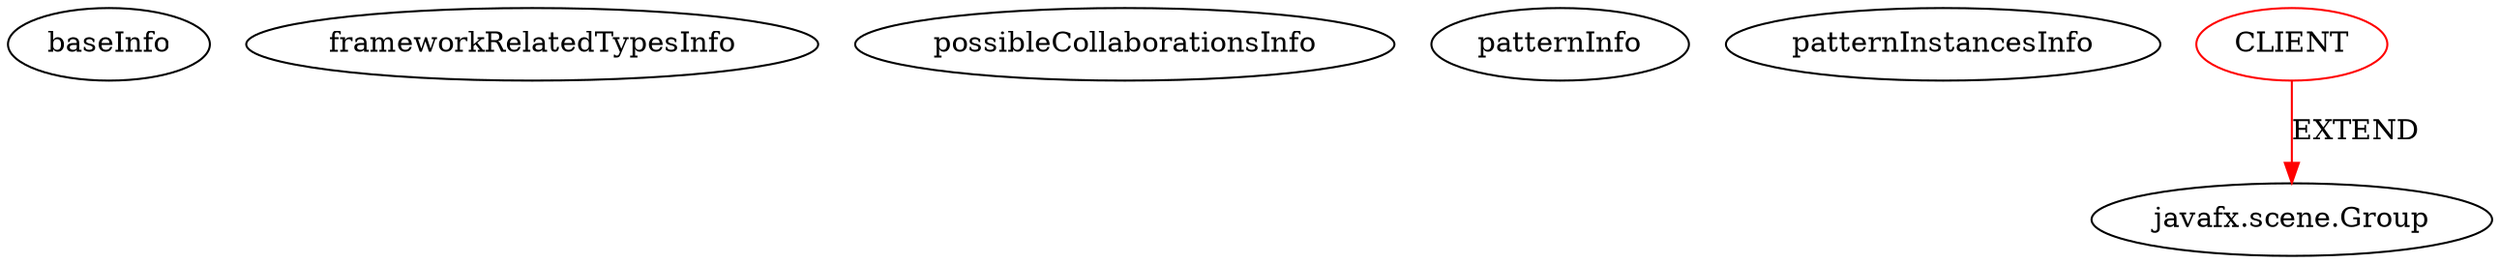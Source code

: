 digraph {
baseInfo[graphId=421,category="pattern",isAnonymous=false,possibleRelation=false]
frameworkRelatedTypesInfo[0="javafx.scene.Group"]
possibleCollaborationsInfo[]
patternInfo[frequency=38.0,patternRootClient=0]
patternInstancesInfo[0="adamborowski-paibridge~/adamborowski-paibridge/paibridge-master/src/bridge/mouth/TinyMouth.java~TinyMouth~1698",1="adamborowski-paibridge~/adamborowski-paibridge/paibridge-master/src/bridge/eyes/SkewedEyes.java~SkewedEyes~1694",2="onebeartoe-parking-lot-availability~/onebeartoe-parking-lot-availability/parking-lot-availability-master/src/org/onebeartoe/mapster/items/Area.java~Area~3809",3="fisimon-Ing_Software~/fisimon-Ing_Software/Ing_Software-master/src/application/Stickman.java~Stickman~2689",4="DenisTyschenko-JavaFx-Graph~/DenisTyschenko-JavaFx-Graph/JavaFx-Graph-master/src/main/java/graph/impl/DirectedWeightedJfxGraph.java~DirectedWeightedJfxGraph~334",5="adamborowski-paibridge~/adamborowski-paibridge/paibridge-master/src/bridge/mouth/AbstractMouth.java~AbstractMouth~1699",6="adamborowski-paibridge~/adamborowski-paibridge/paibridge-master/src/bridge/eyes/NormalEyes.java~NormalEyes~1696",7="DenisTyschenko-JavaFx-Graph~/DenisTyschenko-JavaFx-Graph/JavaFx-Graph-master/src/main/java/graph/impl/DirectedJfxGraph.java~DirectedJfxGraph~332",8="adamborowski-paibridge~/adamborowski-paibridge/paibridge-master/src/bridge/nose/BigNose.java~BigNose~1701",9="DenisTyschenko-JavaFx-Graph~/DenisTyschenko-JavaFx-Graph/JavaFx-Graph-master/src/main/java/graph/impl/WeightedJfxGraph.java~WeightedJfxGraph~333",10="DenisTyschenko-JavaFx-Graph~/DenisTyschenko-JavaFx-Graph/JavaFx-Graph-master/src/main/java/graph/impl/JfxGraph.java~JfxGraph~331",11="mjchao-3D-Graphing-Calculator~/mjchao-3D-Graphing-Calculator/3D-Graphing-Calculator-master/src/mjchao/graph3d/graph/Quadrilateral3D.java~Quadrilateral3D~3641",12="adamborowski-paibridge~/adamborowski-paibridge/paibridge-master/src/bridge/nose/TinyNose.java~TinyNose~1700",13="onebeartoe-parking-lot-availability~/onebeartoe-parking-lot-availability/parking-lot-availability-master/src/org/onebeartoe/mapster/items/MapNote.java~MapNote~3812",14="jperedadnr-RiggedHand~/jperedadnr-RiggedHand/RiggedHand-master/src/riggedhand/Bone.java~Bone~3395",15="adamborowski-paibridge~/adamborowski-paibridge/paibridge-master/src/bridge/WhiteFace.java~WhiteFace~1692",16="VgQD-JOculusLib~/VgQD-JOculusLib/JOculusLib-master/src/be/student/vgqd/joculus/v1/hud/fx/oculusview/component/RollView.java~RollView~1593",17="onebeartoe-parking-lot-availability~/onebeartoe-parking-lot-availability/parking-lot-availability-master/src/org/onebeartoe/parking/lot/nodes/ParkingSpot.java~ParkingSpot~3817",18="jperedadnr-RiggedHand~/jperedadnr-RiggedHand/RiggedHand-master/src/utils/Axes.java~Axes~3399",19="skrb-SVGLoader~/skrb-SVGLoader/SVGLoader-master/src/net/javainthebox/caraibe/svg/SVGContent.java~SVGContent~4221",20="RuZman-LeapFX~/RuZman-LeapFX/LeapFX-master/leapfx/src/main/java/de/ruzman/leap/fx/HandFX3D.java~HandFX3D~1153",21="onebeartoe-parking-lot-availability~/onebeartoe-parking-lot-availability/parking-lot-availability-master/src/org/onebeartoe/parking/lot/nodes/ParkingSpotImage.java~ParkingSpotImage~3818",22="wwtg99-POMA~/wwtg99-POMA/POMA-master/src/cn/edu/suda/core/network/CircleNode.java~CircleNode~4797",23="adamborowski-paibridge~/adamborowski-paibridge/paibridge-master/src/bridge/mouth/BigMouth.java~BigMouth~1697",24="onebeartoe-parking-lot-availability~/onebeartoe-parking-lot-availability/parking-lot-availability-master/src/org/onebeartoe/mapster/items/Label.java~Label~3810",25="UrsKR-fxcalendar~/UrsKR-fxcalendar/fxcalendar-master/src/main/java/com/sai/javafx/calendar/controls/BaseNavigatorArrowButton.java~BaseNavigatorArrowButton~1555",26="mjchao-3D-Graphing-Calculator~/mjchao-3D-Graphing-Calculator/3D-Graphing-Calculator-master/src/mjchao/graph3d/graph/Line3D.java~Line3D~3643",27="adamborowski-paibridge~/adamborowski-paibridge/paibridge-master/src/bridge/BlackFace.java~BlackFace~1691",28="UrsKR-fxcalendar~/UrsKR-fxcalendar/fxcalendar-master/src/main/java/com/sai/javafx/calendar/controls/YearNavigatorArrowButton.java~YearNavigatorArrowButton~1556",29="HioLeong-DrawApp~/HioLeong-DrawApp/DrawApp-master/src/main/java/comp2013/hleong/drawapp/Turtle.java~Turtle~528",30="kcy1860-viterbi~/kcy1860-viterbi/viterbi-master/src/ai/prob/viterbi/MazeView.java~MazeView~3435",31="wwtg99-POMA~/wwtg99-POMA/POMA-master/src/cn/edu/suda/core/network/SolidEdge.java~SolidEdge~4799",32="onebeartoe-parking-lot-availability~/onebeartoe-parking-lot-availability/parking-lot-availability-master/src/org/onebeartoe/parking/lot/nodes/MapLegend.java~MapLegend~3815",33="adamborowski-paibridge~/adamborowski-paibridge/paibridge-master/src/bridge/nose/AbstractNose.java~AbstractNose~1702",34="onebeartoe-parking-lot-availability~/onebeartoe-parking-lot-availability/parking-lot-availability-master/src/org/onebeartoe/mapster/items/MapItem.java~MapItem~3811",35="onebeartoe-parking-lot-availability~/onebeartoe-parking-lot-availability/parking-lot-availability-master/src/org/onebeartoe/parking/lot/nodes/PolloSpot.java~PolloSpot~3816",36="VgQD-JOculusLib~/VgQD-JOculusLib/JOculusLib-master/src/be/student/vgqd/joculus/v1/hud/fx/oculusview/component/PitchView.java~PitchView~1592",37="adamborowski-paibridge~/adamborowski-paibridge/paibridge-master/src/bridge/eyes/AbstractEyes.java~AbstractEyes~1695"]
1[label="javafx.scene.Group",vertexType="FRAMEWORK_CLASS_TYPE",isFrameworkType=false]
0[label="CLIENT",vertexType="ROOT_CLIENT_CLASS_DECLARATION",isFrameworkType=false,color=red]
0->1[label="EXTEND",color=red]
}
